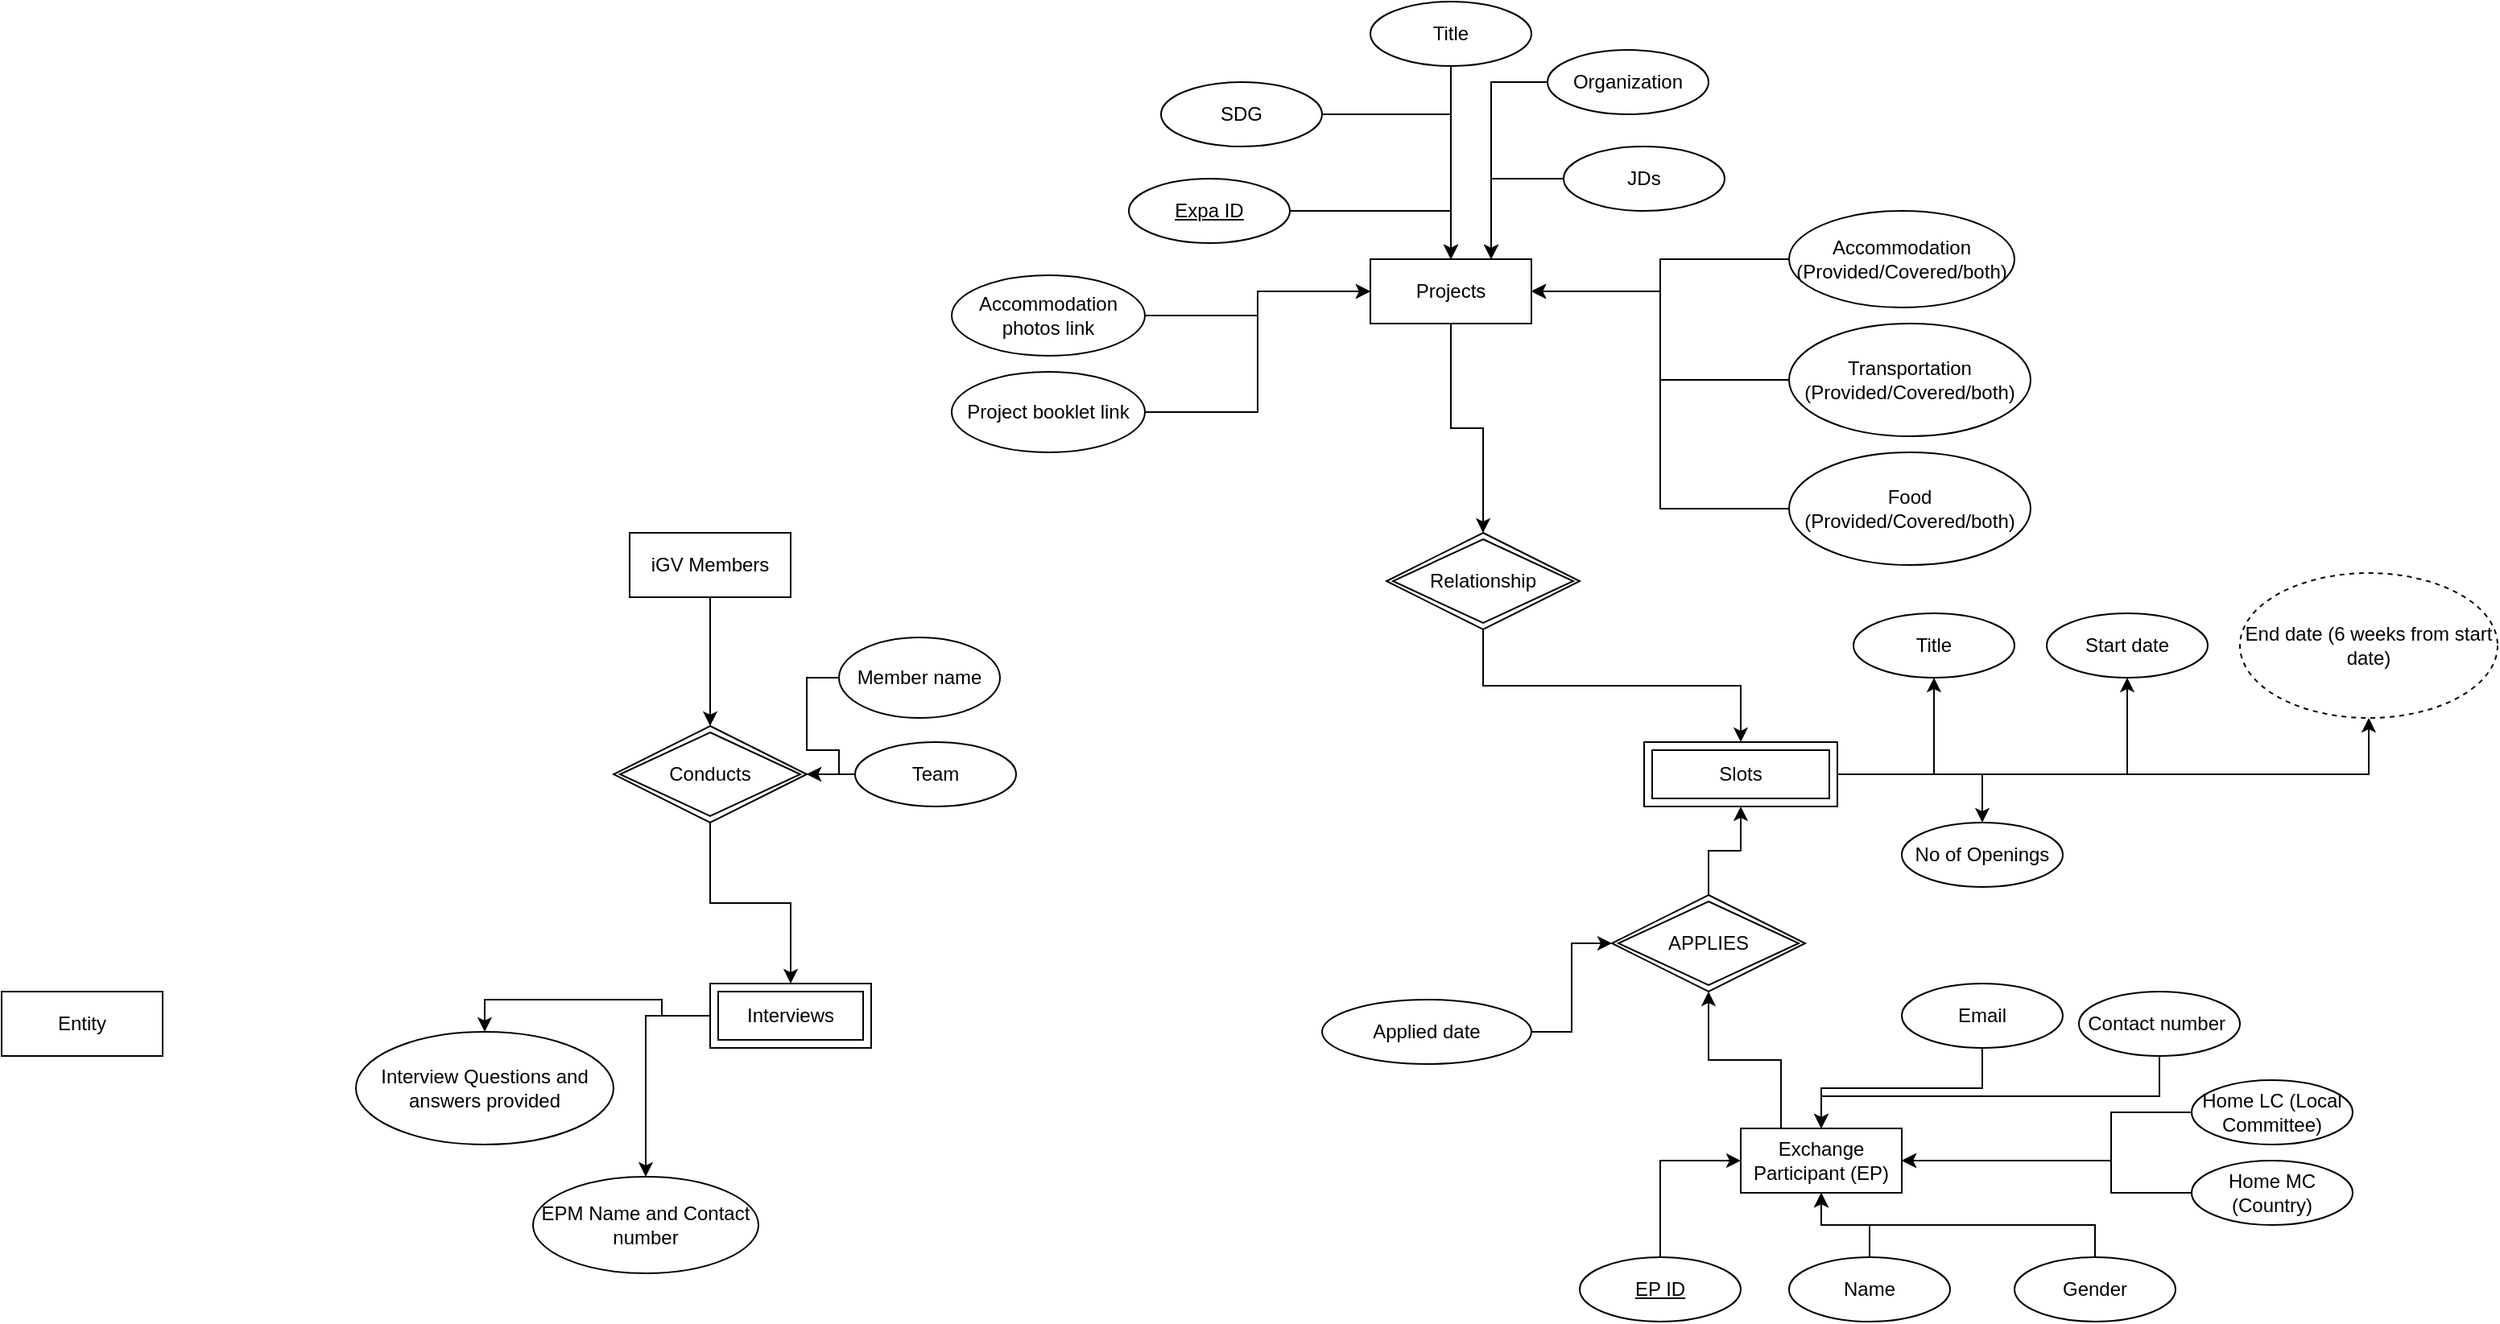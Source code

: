 <mxfile version="21.6.6" type="device">
  <diagram name="Page-1" id="2fXDQWLyyvq0IY__lDyM">
    <mxGraphModel dx="2327" dy="1932" grid="1" gridSize="10" guides="1" tooltips="1" connect="1" arrows="1" fold="1" page="1" pageScale="1" pageWidth="827" pageHeight="1169" math="0" shadow="0">
      <root>
        <mxCell id="0" />
        <mxCell id="1" parent="0" />
        <mxCell id="9ZQoxIhX9ublvq8rPNBV-27" style="edgeStyle=orthogonalEdgeStyle;rounded=0;orthogonalLoop=1;jettySize=auto;html=1;exitX=0.5;exitY=1;exitDx=0;exitDy=0;entryX=0.5;entryY=0;entryDx=0;entryDy=0;" edge="1" parent="1" source="9ZQoxIhX9ublvq8rPNBV-1" target="9ZQoxIhX9ublvq8rPNBV-37">
          <mxGeometry relative="1" as="geometry">
            <mxPoint x="420.0" y="290" as="targetPoint" />
          </mxGeometry>
        </mxCell>
        <mxCell id="9ZQoxIhX9ublvq8rPNBV-1" value="Projects" style="whiteSpace=wrap;html=1;align=center;" vertex="1" parent="1">
          <mxGeometry x="350" y="130" width="100" height="40" as="geometry" />
        </mxCell>
        <mxCell id="9ZQoxIhX9ublvq8rPNBV-3" style="edgeStyle=orthogonalEdgeStyle;rounded=0;orthogonalLoop=1;jettySize=auto;html=1;entryX=0.5;entryY=0;entryDx=0;entryDy=0;" edge="1" parent="1" source="9ZQoxIhX9ublvq8rPNBV-2" target="9ZQoxIhX9ublvq8rPNBV-1">
          <mxGeometry relative="1" as="geometry" />
        </mxCell>
        <mxCell id="9ZQoxIhX9ublvq8rPNBV-2" value="SDG" style="ellipse;whiteSpace=wrap;html=1;align=center;" vertex="1" parent="1">
          <mxGeometry x="220" y="20" width="100" height="40" as="geometry" />
        </mxCell>
        <mxCell id="9ZQoxIhX9ublvq8rPNBV-7" style="edgeStyle=orthogonalEdgeStyle;rounded=0;orthogonalLoop=1;jettySize=auto;html=1;exitX=0.5;exitY=1;exitDx=0;exitDy=0;entryX=0.5;entryY=0;entryDx=0;entryDy=0;" edge="1" parent="1" source="9ZQoxIhX9ublvq8rPNBV-4" target="9ZQoxIhX9ublvq8rPNBV-1">
          <mxGeometry relative="1" as="geometry" />
        </mxCell>
        <mxCell id="9ZQoxIhX9ublvq8rPNBV-4" value="Title" style="ellipse;whiteSpace=wrap;html=1;align=center;" vertex="1" parent="1">
          <mxGeometry x="350" y="-30" width="100" height="40" as="geometry" />
        </mxCell>
        <mxCell id="9ZQoxIhX9ublvq8rPNBV-6" style="edgeStyle=orthogonalEdgeStyle;rounded=0;orthogonalLoop=1;jettySize=auto;html=1;exitX=1;exitY=0.5;exitDx=0;exitDy=0;entryX=0.5;entryY=0;entryDx=0;entryDy=0;" edge="1" parent="1" source="9ZQoxIhX9ublvq8rPNBV-5" target="9ZQoxIhX9ublvq8rPNBV-1">
          <mxGeometry relative="1" as="geometry" />
        </mxCell>
        <mxCell id="9ZQoxIhX9ublvq8rPNBV-5" value="Expa ID" style="ellipse;whiteSpace=wrap;html=1;align=center;fontStyle=4;" vertex="1" parent="1">
          <mxGeometry x="200" y="80" width="100" height="40" as="geometry" />
        </mxCell>
        <mxCell id="9ZQoxIhX9ublvq8rPNBV-12" style="edgeStyle=orthogonalEdgeStyle;rounded=0;orthogonalLoop=1;jettySize=auto;html=1;entryX=0.75;entryY=0;entryDx=0;entryDy=0;" edge="1" parent="1" source="9ZQoxIhX9ublvq8rPNBV-8" target="9ZQoxIhX9ublvq8rPNBV-1">
          <mxGeometry relative="1" as="geometry">
            <mxPoint x="530" y="130" as="targetPoint" />
          </mxGeometry>
        </mxCell>
        <mxCell id="9ZQoxIhX9ublvq8rPNBV-8" value="Organization" style="ellipse;whiteSpace=wrap;html=1;align=center;" vertex="1" parent="1">
          <mxGeometry x="460" width="100" height="40" as="geometry" />
        </mxCell>
        <mxCell id="9ZQoxIhX9ublvq8rPNBV-15" style="edgeStyle=orthogonalEdgeStyle;rounded=0;orthogonalLoop=1;jettySize=auto;html=1;exitX=0;exitY=0.5;exitDx=0;exitDy=0;entryX=0.75;entryY=0;entryDx=0;entryDy=0;" edge="1" parent="1" source="9ZQoxIhX9ublvq8rPNBV-14" target="9ZQoxIhX9ublvq8rPNBV-1">
          <mxGeometry relative="1" as="geometry" />
        </mxCell>
        <mxCell id="9ZQoxIhX9ublvq8rPNBV-14" value="JDs" style="ellipse;whiteSpace=wrap;html=1;align=center;" vertex="1" parent="1">
          <mxGeometry x="470" y="60" width="100" height="40" as="geometry" />
        </mxCell>
        <mxCell id="9ZQoxIhX9ublvq8rPNBV-17" style="edgeStyle=orthogonalEdgeStyle;rounded=0;orthogonalLoop=1;jettySize=auto;html=1;exitX=0;exitY=0.5;exitDx=0;exitDy=0;entryX=1;entryY=0.5;entryDx=0;entryDy=0;" edge="1" parent="1" source="9ZQoxIhX9ublvq8rPNBV-16" target="9ZQoxIhX9ublvq8rPNBV-1">
          <mxGeometry relative="1" as="geometry">
            <mxPoint x="425" y="130" as="targetPoint" />
          </mxGeometry>
        </mxCell>
        <mxCell id="9ZQoxIhX9ublvq8rPNBV-16" value="Accommodation (Provided/Covered/both)" style="ellipse;whiteSpace=wrap;html=1;align=center;" vertex="1" parent="1">
          <mxGeometry x="610" y="100" width="140" height="60" as="geometry" />
        </mxCell>
        <mxCell id="9ZQoxIhX9ublvq8rPNBV-19" style="edgeStyle=orthogonalEdgeStyle;rounded=0;orthogonalLoop=1;jettySize=auto;html=1;exitX=0;exitY=0.5;exitDx=0;exitDy=0;entryX=1;entryY=0.5;entryDx=0;entryDy=0;" edge="1" parent="1" source="9ZQoxIhX9ublvq8rPNBV-18" target="9ZQoxIhX9ublvq8rPNBV-1">
          <mxGeometry relative="1" as="geometry" />
        </mxCell>
        <mxCell id="9ZQoxIhX9ublvq8rPNBV-18" value="Transportation (Provided/Covered/both)" style="ellipse;whiteSpace=wrap;html=1;align=center;" vertex="1" parent="1">
          <mxGeometry x="610" y="170" width="150" height="70" as="geometry" />
        </mxCell>
        <mxCell id="9ZQoxIhX9ublvq8rPNBV-21" style="edgeStyle=orthogonalEdgeStyle;rounded=0;orthogonalLoop=1;jettySize=auto;html=1;exitX=0;exitY=0.5;exitDx=0;exitDy=0;entryX=1;entryY=0.5;entryDx=0;entryDy=0;" edge="1" parent="1" source="9ZQoxIhX9ublvq8rPNBV-20" target="9ZQoxIhX9ublvq8rPNBV-1">
          <mxGeometry relative="1" as="geometry" />
        </mxCell>
        <mxCell id="9ZQoxIhX9ublvq8rPNBV-20" value="Food (Provided/Covered/both)" style="ellipse;whiteSpace=wrap;html=1;align=center;" vertex="1" parent="1">
          <mxGeometry x="610" y="250" width="150" height="70" as="geometry" />
        </mxCell>
        <mxCell id="9ZQoxIhX9ublvq8rPNBV-23" style="edgeStyle=orthogonalEdgeStyle;rounded=0;orthogonalLoop=1;jettySize=auto;html=1;entryX=0;entryY=0.5;entryDx=0;entryDy=0;" edge="1" parent="1" source="9ZQoxIhX9ublvq8rPNBV-22" target="9ZQoxIhX9ublvq8rPNBV-1">
          <mxGeometry relative="1" as="geometry" />
        </mxCell>
        <mxCell id="9ZQoxIhX9ublvq8rPNBV-22" value="Accommodation photos link" style="ellipse;whiteSpace=wrap;html=1;align=center;" vertex="1" parent="1">
          <mxGeometry x="90" y="140" width="120" height="50" as="geometry" />
        </mxCell>
        <mxCell id="9ZQoxIhX9ublvq8rPNBV-25" style="edgeStyle=orthogonalEdgeStyle;rounded=0;orthogonalLoop=1;jettySize=auto;html=1;exitX=1;exitY=0.5;exitDx=0;exitDy=0;entryX=0;entryY=0.5;entryDx=0;entryDy=0;" edge="1" parent="1" source="9ZQoxIhX9ublvq8rPNBV-24" target="9ZQoxIhX9ublvq8rPNBV-1">
          <mxGeometry relative="1" as="geometry" />
        </mxCell>
        <mxCell id="9ZQoxIhX9ublvq8rPNBV-24" value="Project booklet link" style="ellipse;whiteSpace=wrap;html=1;align=center;" vertex="1" parent="1">
          <mxGeometry x="90" y="200" width="120" height="50" as="geometry" />
        </mxCell>
        <mxCell id="9ZQoxIhX9ublvq8rPNBV-29" style="edgeStyle=orthogonalEdgeStyle;rounded=0;orthogonalLoop=1;jettySize=auto;html=1;exitX=0.5;exitY=1;exitDx=0;exitDy=0;entryX=0.5;entryY=0;entryDx=0;entryDy=0;" edge="1" parent="1" source="9ZQoxIhX9ublvq8rPNBV-37" target="9ZQoxIhX9ublvq8rPNBV-36">
          <mxGeometry relative="1" as="geometry">
            <mxPoint x="420.0" y="350" as="sourcePoint" />
            <mxPoint x="530.0" y="430" as="targetPoint" />
          </mxGeometry>
        </mxCell>
        <mxCell id="9ZQoxIhX9ublvq8rPNBV-39" style="edgeStyle=orthogonalEdgeStyle;rounded=0;orthogonalLoop=1;jettySize=auto;html=1;exitX=1;exitY=0.5;exitDx=0;exitDy=0;entryX=0.5;entryY=1;entryDx=0;entryDy=0;" edge="1" parent="1" source="9ZQoxIhX9ublvq8rPNBV-36" target="9ZQoxIhX9ublvq8rPNBV-38">
          <mxGeometry relative="1" as="geometry" />
        </mxCell>
        <mxCell id="9ZQoxIhX9ublvq8rPNBV-42" style="edgeStyle=orthogonalEdgeStyle;rounded=0;orthogonalLoop=1;jettySize=auto;html=1;" edge="1" parent="1" source="9ZQoxIhX9ublvq8rPNBV-36" target="9ZQoxIhX9ublvq8rPNBV-40">
          <mxGeometry relative="1" as="geometry" />
        </mxCell>
        <mxCell id="9ZQoxIhX9ublvq8rPNBV-44" style="edgeStyle=orthogonalEdgeStyle;rounded=0;orthogonalLoop=1;jettySize=auto;html=1;entryX=0.5;entryY=1;entryDx=0;entryDy=0;" edge="1" parent="1" source="9ZQoxIhX9ublvq8rPNBV-36" target="9ZQoxIhX9ublvq8rPNBV-43">
          <mxGeometry relative="1" as="geometry" />
        </mxCell>
        <mxCell id="9ZQoxIhX9ublvq8rPNBV-46" style="edgeStyle=orthogonalEdgeStyle;rounded=0;orthogonalLoop=1;jettySize=auto;html=1;exitX=1;exitY=0.5;exitDx=0;exitDy=0;entryX=0.5;entryY=0;entryDx=0;entryDy=0;" edge="1" parent="1" source="9ZQoxIhX9ublvq8rPNBV-36" target="9ZQoxIhX9ublvq8rPNBV-45">
          <mxGeometry relative="1" as="geometry" />
        </mxCell>
        <mxCell id="9ZQoxIhX9ublvq8rPNBV-36" value="Slots" style="shape=ext;margin=3;double=1;whiteSpace=wrap;html=1;align=center;" vertex="1" parent="1">
          <mxGeometry x="520" y="430" width="120" height="40" as="geometry" />
        </mxCell>
        <mxCell id="9ZQoxIhX9ublvq8rPNBV-37" value="Relationship" style="shape=rhombus;double=1;perimeter=rhombusPerimeter;whiteSpace=wrap;html=1;align=center;" vertex="1" parent="1">
          <mxGeometry x="360" y="300" width="120" height="60" as="geometry" />
        </mxCell>
        <mxCell id="9ZQoxIhX9ublvq8rPNBV-38" value="Start date" style="ellipse;whiteSpace=wrap;html=1;align=center;" vertex="1" parent="1">
          <mxGeometry x="770" y="350" width="100" height="40" as="geometry" />
        </mxCell>
        <mxCell id="9ZQoxIhX9ublvq8rPNBV-40" value="End date (6 weeks from start date)" style="ellipse;whiteSpace=wrap;html=1;align=center;dashed=1;" vertex="1" parent="1">
          <mxGeometry x="890" y="325" width="160" height="90" as="geometry" />
        </mxCell>
        <mxCell id="9ZQoxIhX9ublvq8rPNBV-43" value="Title" style="ellipse;whiteSpace=wrap;html=1;align=center;" vertex="1" parent="1">
          <mxGeometry x="650" y="350" width="100" height="40" as="geometry" />
        </mxCell>
        <mxCell id="9ZQoxIhX9ublvq8rPNBV-45" value="No of Openings" style="ellipse;whiteSpace=wrap;html=1;align=center;" vertex="1" parent="1">
          <mxGeometry x="680" y="480" width="100" height="40" as="geometry" />
        </mxCell>
        <mxCell id="9ZQoxIhX9ublvq8rPNBV-68" style="edgeStyle=orthogonalEdgeStyle;rounded=0;orthogonalLoop=1;jettySize=auto;html=1;exitX=0.25;exitY=0;exitDx=0;exitDy=0;entryX=0.5;entryY=1;entryDx=0;entryDy=0;" edge="1" parent="1" source="9ZQoxIhX9ublvq8rPNBV-47" target="9ZQoxIhX9ublvq8rPNBV-67">
          <mxGeometry relative="1" as="geometry" />
        </mxCell>
        <mxCell id="9ZQoxIhX9ublvq8rPNBV-47" value="Exchange Participant (EP)" style="whiteSpace=wrap;html=1;align=center;" vertex="1" parent="1">
          <mxGeometry x="580" y="670" width="100" height="40" as="geometry" />
        </mxCell>
        <mxCell id="9ZQoxIhX9ublvq8rPNBV-61" style="edgeStyle=orthogonalEdgeStyle;rounded=0;orthogonalLoop=1;jettySize=auto;html=1;exitX=0.5;exitY=0;exitDx=0;exitDy=0;entryX=0;entryY=0.5;entryDx=0;entryDy=0;" edge="1" parent="1" source="9ZQoxIhX9ublvq8rPNBV-48" target="9ZQoxIhX9ublvq8rPNBV-47">
          <mxGeometry relative="1" as="geometry" />
        </mxCell>
        <mxCell id="9ZQoxIhX9ublvq8rPNBV-48" value="EP ID" style="ellipse;whiteSpace=wrap;html=1;align=center;fontStyle=4;" vertex="1" parent="1">
          <mxGeometry x="480" y="750" width="100" height="40" as="geometry" />
        </mxCell>
        <mxCell id="9ZQoxIhX9ublvq8rPNBV-62" style="edgeStyle=orthogonalEdgeStyle;rounded=0;orthogonalLoop=1;jettySize=auto;html=1;entryX=0.5;entryY=1;entryDx=0;entryDy=0;" edge="1" parent="1" source="9ZQoxIhX9ublvq8rPNBV-49" target="9ZQoxIhX9ublvq8rPNBV-47">
          <mxGeometry relative="1" as="geometry" />
        </mxCell>
        <mxCell id="9ZQoxIhX9ublvq8rPNBV-49" value="Name" style="ellipse;whiteSpace=wrap;html=1;align=center;" vertex="1" parent="1">
          <mxGeometry x="610" y="750" width="100" height="40" as="geometry" />
        </mxCell>
        <mxCell id="9ZQoxIhX9ublvq8rPNBV-63" style="edgeStyle=orthogonalEdgeStyle;rounded=0;orthogonalLoop=1;jettySize=auto;html=1;entryX=0.5;entryY=1;entryDx=0;entryDy=0;" edge="1" parent="1" source="9ZQoxIhX9ublvq8rPNBV-50" target="9ZQoxIhX9ublvq8rPNBV-47">
          <mxGeometry relative="1" as="geometry">
            <Array as="points">
              <mxPoint x="800" y="730" />
              <mxPoint x="630" y="730" />
            </Array>
          </mxGeometry>
        </mxCell>
        <mxCell id="9ZQoxIhX9ublvq8rPNBV-50" value="Gender" style="ellipse;whiteSpace=wrap;html=1;align=center;" vertex="1" parent="1">
          <mxGeometry x="750" y="750" width="100" height="40" as="geometry" />
        </mxCell>
        <mxCell id="9ZQoxIhX9ublvq8rPNBV-59" style="edgeStyle=orthogonalEdgeStyle;rounded=0;orthogonalLoop=1;jettySize=auto;html=1;exitX=0;exitY=0.5;exitDx=0;exitDy=0;entryX=1;entryY=0.5;entryDx=0;entryDy=0;" edge="1" parent="1" source="9ZQoxIhX9ublvq8rPNBV-51" target="9ZQoxIhX9ublvq8rPNBV-47">
          <mxGeometry relative="1" as="geometry">
            <mxPoint x="730.0" y="690.067" as="targetPoint" />
            <Array as="points">
              <mxPoint x="810" y="710" />
              <mxPoint x="810" y="690" />
            </Array>
          </mxGeometry>
        </mxCell>
        <mxCell id="9ZQoxIhX9ublvq8rPNBV-51" value="Home MC (Country)" style="ellipse;whiteSpace=wrap;html=1;align=center;" vertex="1" parent="1">
          <mxGeometry x="860" y="690" width="100" height="40" as="geometry" />
        </mxCell>
        <mxCell id="9ZQoxIhX9ublvq8rPNBV-57" style="edgeStyle=orthogonalEdgeStyle;rounded=0;orthogonalLoop=1;jettySize=auto;html=1;exitX=0;exitY=0.5;exitDx=0;exitDy=0;entryX=1;entryY=0.5;entryDx=0;entryDy=0;" edge="1" parent="1" source="9ZQoxIhX9ublvq8rPNBV-52" target="9ZQoxIhX9ublvq8rPNBV-47">
          <mxGeometry relative="1" as="geometry">
            <Array as="points">
              <mxPoint x="810" y="660" />
              <mxPoint x="810" y="690" />
            </Array>
          </mxGeometry>
        </mxCell>
        <mxCell id="9ZQoxIhX9ublvq8rPNBV-52" value="Home LC (Local Committee)" style="ellipse;whiteSpace=wrap;html=1;align=center;" vertex="1" parent="1">
          <mxGeometry x="860" y="640" width="100" height="40" as="geometry" />
        </mxCell>
        <mxCell id="9ZQoxIhX9ublvq8rPNBV-65" style="edgeStyle=orthogonalEdgeStyle;rounded=0;orthogonalLoop=1;jettySize=auto;html=1;exitX=0.5;exitY=1;exitDx=0;exitDy=0;entryX=0.5;entryY=0;entryDx=0;entryDy=0;" edge="1" parent="1" source="9ZQoxIhX9ublvq8rPNBV-53" target="9ZQoxIhX9ublvq8rPNBV-47">
          <mxGeometry relative="1" as="geometry">
            <Array as="points">
              <mxPoint x="840" y="650" />
              <mxPoint x="630" y="650" />
            </Array>
          </mxGeometry>
        </mxCell>
        <mxCell id="9ZQoxIhX9ublvq8rPNBV-53" value="Contact number&amp;nbsp;" style="ellipse;whiteSpace=wrap;html=1;align=center;" vertex="1" parent="1">
          <mxGeometry x="790" y="585" width="100" height="40" as="geometry" />
        </mxCell>
        <mxCell id="9ZQoxIhX9ublvq8rPNBV-64" style="edgeStyle=orthogonalEdgeStyle;rounded=0;orthogonalLoop=1;jettySize=auto;html=1;entryX=0.5;entryY=0;entryDx=0;entryDy=0;" edge="1" parent="1" source="9ZQoxIhX9ublvq8rPNBV-54" target="9ZQoxIhX9ublvq8rPNBV-47">
          <mxGeometry relative="1" as="geometry" />
        </mxCell>
        <mxCell id="9ZQoxIhX9ublvq8rPNBV-54" value="Email" style="ellipse;whiteSpace=wrap;html=1;align=center;" vertex="1" parent="1">
          <mxGeometry x="680" y="580" width="100" height="40" as="geometry" />
        </mxCell>
        <mxCell id="9ZQoxIhX9ublvq8rPNBV-69" style="edgeStyle=orthogonalEdgeStyle;rounded=0;orthogonalLoop=1;jettySize=auto;html=1;exitX=0.5;exitY=0;exitDx=0;exitDy=0;entryX=0.5;entryY=1;entryDx=0;entryDy=0;" edge="1" parent="1" source="9ZQoxIhX9ublvq8rPNBV-67" target="9ZQoxIhX9ublvq8rPNBV-36">
          <mxGeometry relative="1" as="geometry" />
        </mxCell>
        <mxCell id="9ZQoxIhX9ublvq8rPNBV-67" value="APPLIES" style="shape=rhombus;double=1;perimeter=rhombusPerimeter;whiteSpace=wrap;html=1;align=center;" vertex="1" parent="1">
          <mxGeometry x="500" y="525" width="120" height="60" as="geometry" />
        </mxCell>
        <mxCell id="9ZQoxIhX9ublvq8rPNBV-80" style="edgeStyle=orthogonalEdgeStyle;rounded=0;orthogonalLoop=1;jettySize=auto;html=1;exitX=0.5;exitY=1;exitDx=0;exitDy=0;entryX=0.5;entryY=0;entryDx=0;entryDy=0;" edge="1" parent="1" source="9ZQoxIhX9ublvq8rPNBV-70" target="9ZQoxIhX9ublvq8rPNBV-79">
          <mxGeometry relative="1" as="geometry" />
        </mxCell>
        <mxCell id="9ZQoxIhX9ublvq8rPNBV-70" value="iGV Members" style="whiteSpace=wrap;html=1;align=center;" vertex="1" parent="1">
          <mxGeometry x="-110" y="300" width="100" height="40" as="geometry" />
        </mxCell>
        <mxCell id="9ZQoxIhX9ublvq8rPNBV-71" value="Entity" style="whiteSpace=wrap;html=1;align=center;" vertex="1" parent="1">
          <mxGeometry x="-500" y="585" width="100" height="40" as="geometry" />
        </mxCell>
        <mxCell id="9ZQoxIhX9ublvq8rPNBV-74" style="edgeStyle=orthogonalEdgeStyle;rounded=0;orthogonalLoop=1;jettySize=auto;html=1;exitX=1;exitY=0.5;exitDx=0;exitDy=0;entryX=0;entryY=0.5;entryDx=0;entryDy=0;" edge="1" parent="1" source="9ZQoxIhX9ublvq8rPNBV-72" target="9ZQoxIhX9ublvq8rPNBV-67">
          <mxGeometry relative="1" as="geometry" />
        </mxCell>
        <mxCell id="9ZQoxIhX9ublvq8rPNBV-72" value="Applied date" style="ellipse;whiteSpace=wrap;html=1;align=center;" vertex="1" parent="1">
          <mxGeometry x="320" y="590" width="130" height="40" as="geometry" />
        </mxCell>
        <mxCell id="9ZQoxIhX9ublvq8rPNBV-91" style="edgeStyle=orthogonalEdgeStyle;rounded=0;orthogonalLoop=1;jettySize=auto;html=1;exitX=0;exitY=0.5;exitDx=0;exitDy=0;entryX=0.5;entryY=0;entryDx=0;entryDy=0;" edge="1" parent="1" source="9ZQoxIhX9ublvq8rPNBV-76" target="9ZQoxIhX9ublvq8rPNBV-90">
          <mxGeometry relative="1" as="geometry" />
        </mxCell>
        <mxCell id="9ZQoxIhX9ublvq8rPNBV-93" style="edgeStyle=orthogonalEdgeStyle;rounded=0;orthogonalLoop=1;jettySize=auto;html=1;exitX=0;exitY=0.5;exitDx=0;exitDy=0;entryX=0.5;entryY=0;entryDx=0;entryDy=0;" edge="1" parent="1" source="9ZQoxIhX9ublvq8rPNBV-76" target="9ZQoxIhX9ublvq8rPNBV-92">
          <mxGeometry relative="1" as="geometry" />
        </mxCell>
        <mxCell id="9ZQoxIhX9ublvq8rPNBV-76" value="Interviews" style="shape=ext;margin=3;double=1;whiteSpace=wrap;html=1;align=center;" vertex="1" parent="1">
          <mxGeometry x="-60" y="580" width="100" height="40" as="geometry" />
        </mxCell>
        <mxCell id="9ZQoxIhX9ublvq8rPNBV-81" style="edgeStyle=orthogonalEdgeStyle;rounded=0;orthogonalLoop=1;jettySize=auto;html=1;exitX=0.5;exitY=1;exitDx=0;exitDy=0;entryX=0.5;entryY=0;entryDx=0;entryDy=0;" edge="1" parent="1" source="9ZQoxIhX9ublvq8rPNBV-79" target="9ZQoxIhX9ublvq8rPNBV-76">
          <mxGeometry relative="1" as="geometry" />
        </mxCell>
        <mxCell id="9ZQoxIhX9ublvq8rPNBV-79" value="Conducts" style="shape=rhombus;double=1;perimeter=rhombusPerimeter;whiteSpace=wrap;html=1;align=center;" vertex="1" parent="1">
          <mxGeometry x="-120" y="420" width="120" height="60" as="geometry" />
        </mxCell>
        <mxCell id="9ZQoxIhX9ublvq8rPNBV-84" style="edgeStyle=orthogonalEdgeStyle;rounded=0;orthogonalLoop=1;jettySize=auto;html=1;exitX=0;exitY=0.5;exitDx=0;exitDy=0;entryX=1;entryY=0.5;entryDx=0;entryDy=0;" edge="1" parent="1" source="9ZQoxIhX9ublvq8rPNBV-82" target="9ZQoxIhX9ublvq8rPNBV-79">
          <mxGeometry relative="1" as="geometry" />
        </mxCell>
        <mxCell id="9ZQoxIhX9ublvq8rPNBV-82" value="Member name" style="ellipse;whiteSpace=wrap;html=1;align=center;" vertex="1" parent="1">
          <mxGeometry x="20" y="365" width="100" height="50" as="geometry" />
        </mxCell>
        <mxCell id="9ZQoxIhX9ublvq8rPNBV-86" style="edgeStyle=orthogonalEdgeStyle;rounded=0;orthogonalLoop=1;jettySize=auto;html=1;exitX=0;exitY=0.5;exitDx=0;exitDy=0;" edge="1" parent="1" source="9ZQoxIhX9ublvq8rPNBV-83">
          <mxGeometry relative="1" as="geometry">
            <mxPoint x="60" y="450" as="targetPoint" />
          </mxGeometry>
        </mxCell>
        <mxCell id="9ZQoxIhX9ublvq8rPNBV-88" style="edgeStyle=orthogonalEdgeStyle;rounded=0;orthogonalLoop=1;jettySize=auto;html=1;" edge="1" parent="1" source="9ZQoxIhX9ublvq8rPNBV-83">
          <mxGeometry relative="1" as="geometry">
            <mxPoint y="450" as="targetPoint" />
            <Array as="points">
              <mxPoint x="10" y="450" />
              <mxPoint x="10" y="450" />
            </Array>
          </mxGeometry>
        </mxCell>
        <mxCell id="9ZQoxIhX9ublvq8rPNBV-83" value="Team" style="ellipse;whiteSpace=wrap;html=1;align=center;" vertex="1" parent="1">
          <mxGeometry x="30" y="430" width="100" height="40" as="geometry" />
        </mxCell>
        <mxCell id="9ZQoxIhX9ublvq8rPNBV-90" value="Interview Questions and answers provided" style="ellipse;whiteSpace=wrap;html=1;align=center;" vertex="1" parent="1">
          <mxGeometry x="-280" y="610" width="160" height="70" as="geometry" />
        </mxCell>
        <mxCell id="9ZQoxIhX9ublvq8rPNBV-92" value="EPM Name and Contact number" style="ellipse;whiteSpace=wrap;html=1;align=center;" vertex="1" parent="1">
          <mxGeometry x="-170" y="700" width="140" height="60" as="geometry" />
        </mxCell>
      </root>
    </mxGraphModel>
  </diagram>
</mxfile>
